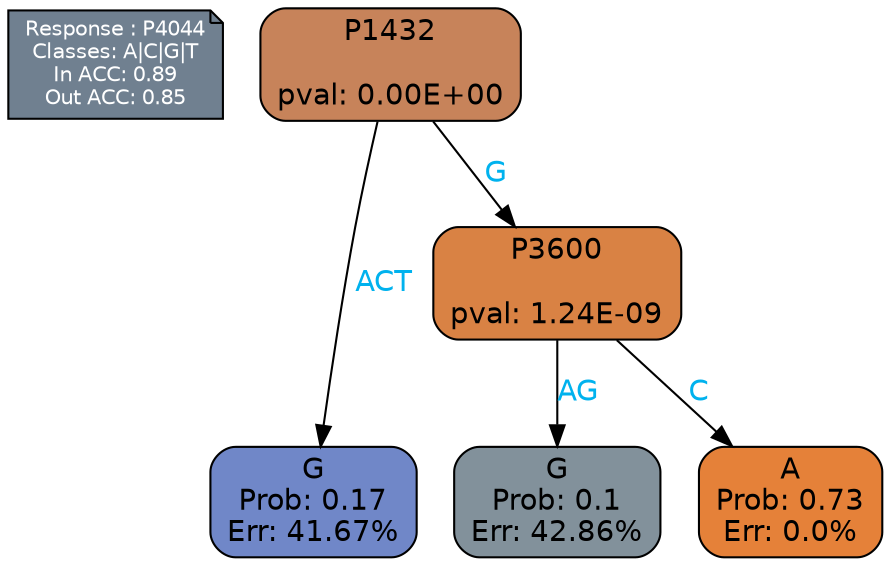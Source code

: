 digraph Tree {
node [shape=box, style="filled, rounded", color="black", fontname=helvetica] ;
graph [ranksep=equally, splines=polylines, bgcolor=transparent, dpi=600] ;
edge [fontname=helvetica] ;
LEGEND [label="Response : P4044
Classes: A|C|G|T
In ACC: 0.89
Out ACC: 0.85
",shape=note,align=left,style=filled,fillcolor="slategray",fontcolor="white",fontsize=10];1 [label="P1432

pval: 0.00E+00", fillcolor="#c7835a"] ;
2 [label="G
Prob: 0.17
Err: 41.67%", fillcolor="#7087c8"] ;
3 [label="P3600

pval: 1.24E-09", fillcolor="#d98244"] ;
4 [label="G
Prob: 0.1
Err: 42.86%", fillcolor="#82919b"] ;
5 [label="A
Prob: 0.73
Err: 0.0%", fillcolor="#e58139"] ;
1 -> 2 [label="ACT",fontcolor=deepskyblue2] ;
1 -> 3 [label="G",fontcolor=deepskyblue2] ;
3 -> 4 [label="AG",fontcolor=deepskyblue2] ;
3 -> 5 [label="C",fontcolor=deepskyblue2] ;
{rank = same; 2;4;5;}{rank = same; LEGEND;1;}}